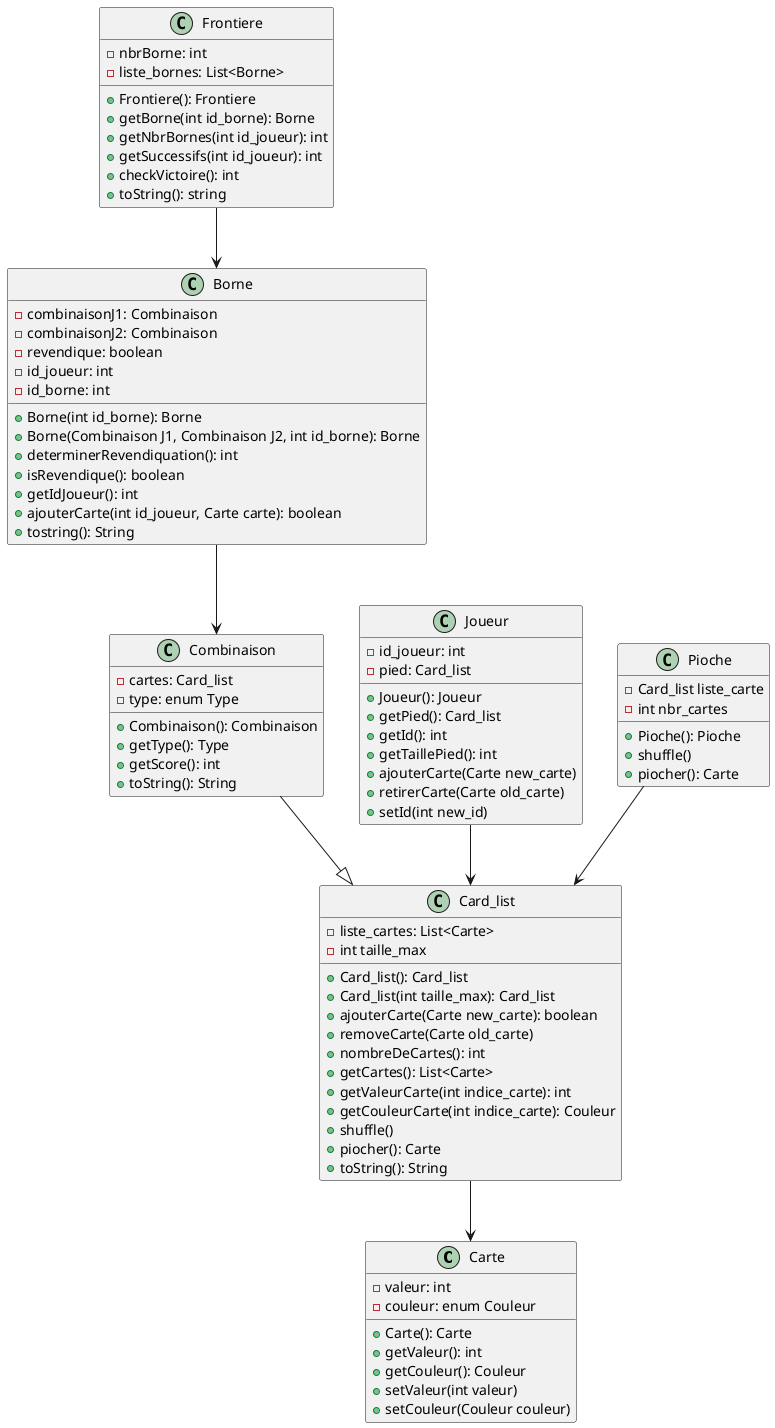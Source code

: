 @startuml model

class Carte{
    - valeur: int
    - couleur: enum Couleur
    + Carte(): Carte
    + getValeur(): int
    + getCouleur(): Couleur
    + setValeur(int valeur)
    + setCouleur(Couleur couleur)
}

class Combinaison{
    - cartes: Card_list
    - type: enum Type
    + Combinaison(): Combinaison 
    + getType(): Type 
    + getScore(): int 
    + toString(): String
}

class Joueur{
    - id_joueur: int
    - pied: Card_list
    + Joueur(): Joueur
    + getPied(): Card_list
    + getId(): int
    + getTaillePied(): int
    + ajouterCarte(Carte new_carte)
    + retirerCarte(Carte old_carte)
    + setId(int new_id)
}

class Card_list{
    - liste_cartes: List<Carte>
    - int taille_max
    + Card_list(): Card_list
    + Card_list(int taille_max): Card_list
    + ajouterCarte(Carte new_carte): boolean
    + removeCarte(Carte old_carte)
    + nombreDeCartes(): int 
    + getCartes(): List<Carte> 
    + getValeurCarte(int indice_carte): int
    + getCouleurCarte(int indice_carte): Couleur
    + shuffle()
    + piocher(): Carte
    + toString(): String   
}

class Borne{
    - combinaisonJ1: Combinaison
    - combinaisonJ2: Combinaison
    - revendique: boolean
    - id_joueur: int
    - id_borne: int
    + Borne(int id_borne): Borne
    + Borne(Combinaison J1, Combinaison J2, int id_borne): Borne
    + determinerRevendiquation(): int
    + isRevendique(): boolean
    + getIdJoueur(): int
    + ajouterCarte(int id_joueur, Carte carte): boolean
    + tostring(): String
}

class Frontiere{
    - nbrBorne: int
    - liste_bornes: List<Borne>
    + Frontiere(): Frontiere
    + getBorne(int id_borne): Borne
    + getNbrBornes(int id_joueur): int
    + getSuccessifs(int id_joueur): int
    + checkVictoire(): int
    + toString(): string
}


class Pioche{
    - Card_list liste_carte
    - int nbr_cartes
    + Pioche(): Pioche
    + shuffle()
    + piocher(): Carte

}

Combinaison --|> Card_list
Joueur --> Card_list
Card_list --> Carte
Borne --> Combinaison
Frontiere --> Borne
Pioche --> Card_list


@enduml